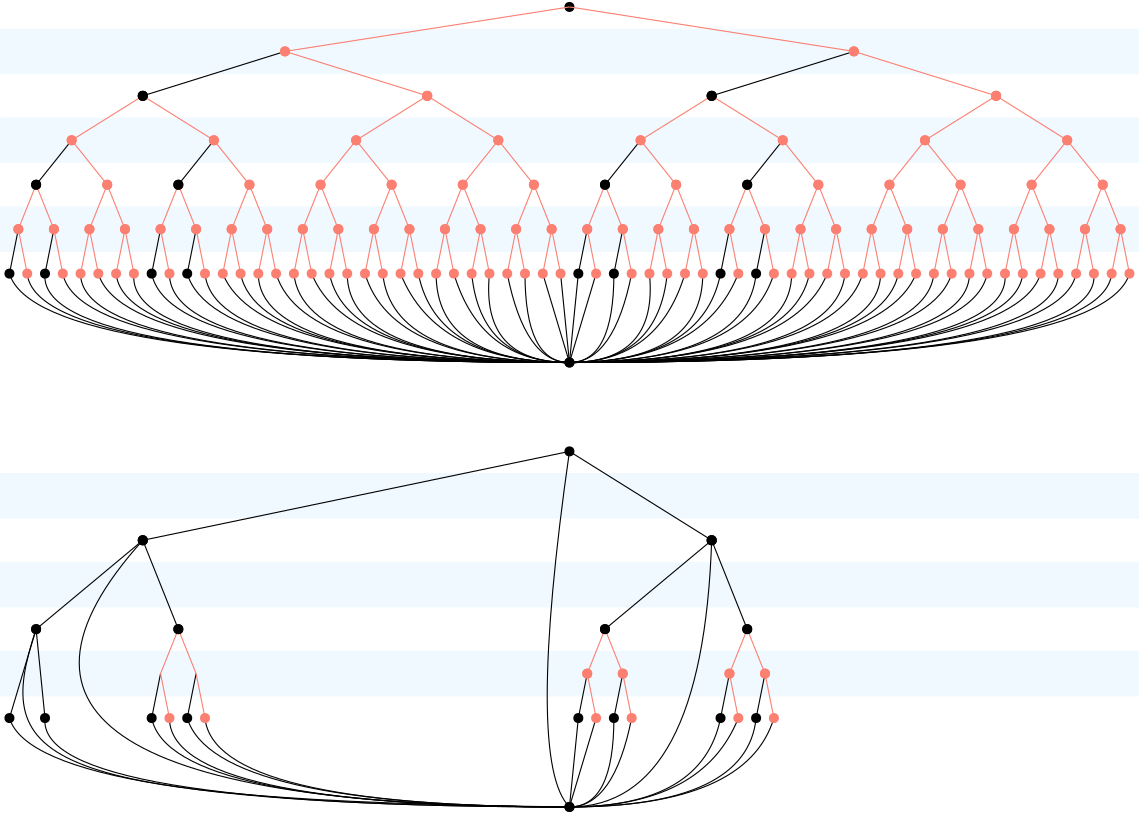 <?xml version="1.0"?>
<!DOCTYPE ipe SYSTEM "ipe.dtd">
<ipe version="70206" creator="Ipe 7.2.7">
<info created="D:20180327144628" modified="D:20180327160053"/>
<ipestyle name="basic">
<symbol name="arrow/arc(spx)">
<path stroke="sym-stroke" fill="sym-stroke" pen="sym-pen">
0 0 m
-1 0.333 l
-1 -0.333 l
h
</path>
</symbol>
<symbol name="arrow/farc(spx)">
<path stroke="sym-stroke" fill="white" pen="sym-pen">
0 0 m
-1 0.333 l
-1 -0.333 l
h
</path>
</symbol>
<symbol name="arrow/ptarc(spx)">
<path stroke="sym-stroke" fill="sym-stroke" pen="sym-pen">
0 0 m
-1 0.333 l
-0.8 0 l
-1 -0.333 l
h
</path>
</symbol>
<symbol name="arrow/fptarc(spx)">
<path stroke="sym-stroke" fill="white" pen="sym-pen">
0 0 m
-1 0.333 l
-0.8 0 l
-1 -0.333 l
h
</path>
</symbol>
<symbol name="mark/circle(sx)" transformations="translations">
<path fill="sym-stroke">
0.6 0 0 0.6 0 0 e
0.4 0 0 0.4 0 0 e
</path>
</symbol>
<symbol name="mark/disk(sx)" transformations="translations">
<path fill="sym-stroke">
0.6 0 0 0.6 0 0 e
</path>
</symbol>
<symbol name="mark/fdisk(sfx)" transformations="translations">
<group>
<path fill="sym-fill">
0.5 0 0 0.5 0 0 e
</path>
<path fill="sym-stroke" fillrule="eofill">
0.6 0 0 0.6 0 0 e
0.4 0 0 0.4 0 0 e
</path>
</group>
</symbol>
<symbol name="mark/box(sx)" transformations="translations">
<path fill="sym-stroke" fillrule="eofill">
-0.6 -0.6 m
0.6 -0.6 l
0.6 0.6 l
-0.6 0.6 l
h
-0.4 -0.4 m
0.4 -0.4 l
0.4 0.4 l
-0.4 0.4 l
h
</path>
</symbol>
<symbol name="mark/square(sx)" transformations="translations">
<path fill="sym-stroke">
-0.6 -0.6 m
0.6 -0.6 l
0.6 0.6 l
-0.6 0.6 l
h
</path>
</symbol>
<symbol name="mark/fsquare(sfx)" transformations="translations">
<group>
<path fill="sym-fill">
-0.5 -0.5 m
0.5 -0.5 l
0.5 0.5 l
-0.5 0.5 l
h
</path>
<path fill="sym-stroke" fillrule="eofill">
-0.6 -0.6 m
0.6 -0.6 l
0.6 0.6 l
-0.6 0.6 l
h
-0.4 -0.4 m
0.4 -0.4 l
0.4 0.4 l
-0.4 0.4 l
h
</path>
</group>
</symbol>
<symbol name="mark/cross(sx)" transformations="translations">
<group>
<path fill="sym-stroke">
-0.43 -0.57 m
0.57 0.43 l
0.43 0.57 l
-0.57 -0.43 l
h
</path>
<path fill="sym-stroke">
-0.43 0.57 m
0.57 -0.43 l
0.43 -0.57 l
-0.57 0.43 l
h
</path>
</group>
</symbol>
<symbol name="arrow/fnormal(spx)">
<path stroke="sym-stroke" fill="white" pen="sym-pen">
0 0 m
-1 0.333 l
-1 -0.333 l
h
</path>
</symbol>
<symbol name="arrow/pointed(spx)">
<path stroke="sym-stroke" fill="sym-stroke" pen="sym-pen">
0 0 m
-1 0.333 l
-0.8 0 l
-1 -0.333 l
h
</path>
</symbol>
<symbol name="arrow/fpointed(spx)">
<path stroke="sym-stroke" fill="white" pen="sym-pen">
0 0 m
-1 0.333 l
-0.8 0 l
-1 -0.333 l
h
</path>
</symbol>
<symbol name="arrow/linear(spx)">
<path stroke="sym-stroke" pen="sym-pen">
-1 0.333 m
0 0 l
-1 -0.333 l
</path>
</symbol>
<symbol name="arrow/fdouble(spx)">
<path stroke="sym-stroke" fill="white" pen="sym-pen">
0 0 m
-1 0.333 l
-1 -0.333 l
h
-1 0 m
-2 0.333 l
-2 -0.333 l
h
</path>
</symbol>
<symbol name="arrow/double(spx)">
<path stroke="sym-stroke" fill="sym-stroke" pen="sym-pen">
0 0 m
-1 0.333 l
-1 -0.333 l
h
-1 0 m
-2 0.333 l
-2 -0.333 l
h
</path>
</symbol>
<pen name="heavier" value="0.8"/>
<pen name="fat" value="1.2"/>
<pen name="ultrafat" value="2"/>
<symbolsize name="large" value="5"/>
<symbolsize name="small" value="2"/>
<symbolsize name="tiny" value="1.1"/>
<arrowsize name="large" value="10"/>
<arrowsize name="small" value="5"/>
<arrowsize name="tiny" value="3"/>
<color name="red" value="1 0 0"/>
<color name="green" value="0 1 0"/>
<color name="blue" value="0 0 1"/>
<color name="yellow" value="1 1 0"/>
<color name="orange" value="1 0.647 0"/>
<color name="gold" value="1 0.843 0"/>
<color name="purple" value="0.627 0.125 0.941"/>
<color name="gray" value="0.745"/>
<color name="brown" value="0.647 0.165 0.165"/>
<color name="navy" value="0 0 0.502"/>
<color name="pink" value="1 0.753 0.796"/>
<color name="seagreen" value="0.18 0.545 0.341"/>
<color name="turquoise" value="0.251 0.878 0.816"/>
<color name="violet" value="0.933 0.51 0.933"/>
<color name="darkblue" value="0 0 0.545"/>
<color name="darkcyan" value="0 0.545 0.545"/>
<color name="darkgray" value="0.663"/>
<color name="darkgreen" value="0 0.392 0"/>
<color name="darkmagenta" value="0.545 0 0.545"/>
<color name="darkorange" value="1 0.549 0"/>
<color name="darkred" value="0.545 0 0"/>
<color name="lightblue" value="0.678 0.847 0.902"/>
<color name="lightcyan" value="0.878 1 1"/>
<color name="lightgray" value="0.827"/>
<color name="lightgreen" value="0.565 0.933 0.565"/>
<color name="lightyellow" value="1 1 0.878"/>
<dashstyle name="dashed" value="[4] 0"/>
<dashstyle name="dotted" value="[1 3] 0"/>
<dashstyle name="dash dotted" value="[4 2 1 2] 0"/>
<dashstyle name="dash dot dotted" value="[4 2 1 2 1 2] 0"/>
<textsize name="large" value="\large"/>
<textsize name="small" value="\small"/>
<textsize name="tiny" value="\tiny"/>
<textsize name="Large" value="\Large"/>
<textsize name="LARGE" value="\LARGE"/>
<textsize name="huge" value="\huge"/>
<textsize name="Huge" value="\Huge"/>
<textsize name="footnote" value="\footnotesize"/>
<textstyle name="center" begin="\begin{center}" end="\end{center}"/>
<textstyle name="itemize" begin="\begin{itemize}" end="\end{itemize}"/>
<textstyle name="item" begin="\begin{itemize}\item{}" end="\end{itemize}"/>
<gridsize name="4 pts" value="4"/>
<gridsize name="8 pts (~3 mm)" value="8"/>
<gridsize name="16 pts (~6 mm)" value="16"/>
<gridsize name="32 pts (~12 mm)" value="32"/>
<gridsize name="10 pts (~3.5 mm)" value="10"/>
<gridsize name="20 pts (~7 mm)" value="20"/>
<gridsize name="14 pts (~5 mm)" value="14"/>
<gridsize name="28 pts (~10 mm)" value="28"/>
<gridsize name="56 pts (~20 mm)" value="56"/>
<anglesize name="90 deg" value="90"/>
<anglesize name="60 deg" value="60"/>
<anglesize name="45 deg" value="45"/>
<anglesize name="30 deg" value="30"/>
<anglesize name="22.5 deg" value="22.5"/>
<opacity name="10%" value="0.1"/>
<opacity name="30%" value="0.3"/>
<opacity name="50%" value="0.5"/>
<opacity name="75%" value="0.75"/>
<tiling name="falling" angle="-60" step="4" width="1"/>
<tiling name="rising" angle="30" step="4" width="1"/>
</ipestyle>
<ipestyle name="brew">
<color name="aliceblue" value="0.941 0.973 1"/>
<color name="brew1" value="0.552 0.827 0.78"/>
<color name="brew2" value="1 1 0.701"/>
<color name="brew3" value="0.745 0.729 0.854"/>
<color name="brew4" value="0.984 0.501 0.447"/>
<color name="brew5" value="0.501 0.694 0.827"/>
<color name="brew6" value="0.992 0.705 0.384"/>
<color name="brew7" value="0.701 0.87 0.411"/>
<color name="brew8" value="0.988 0.803 0.898"/>
</ipestyle>
<page>
<layer name="alpha"/>
<view layers="alpha" active="alpha"/>
<path layer="alpha" matrix="0.8 0 0 1 60.8 -88" stroke="aliceblue" fill="aliceblue">
48 496 m
48 480 l
560 480 l
560 496 l
h
</path>
<path matrix="0.8 0 0 1 60.8 -56" stroke="aliceblue" fill="aliceblue">
48 496 m
48 480 l
560 480 l
560 496 l
h
</path>
<path matrix="0.8 0 0 1 60.8 -24" stroke="aliceblue" fill="aliceblue">
48 496 m
48 480 l
560 480 l
560 496 l
h
</path>
<use matrix="0.4 0 0 1 80 16" name="mark/disk(sx)" pos="96 384" size="normal" stroke="brew4"/>
<use matrix="0.4 0 0 1 80 16" name="mark/disk(sx)" pos="128 384" size="normal" stroke="brew4"/>
<use matrix="0.4 0 0 1 80 16" name="mark/disk(sx)" pos="160 384" size="normal" stroke="brew4"/>
<use matrix="0.4 0 0 1 80 16" name="mark/disk(sx)" pos="192 384" size="normal" stroke="brew4"/>
<use matrix="0.4 0 0 1 80 16" name="mark/disk(sx)" pos="224 384" size="normal" stroke="brew4"/>
<use matrix="0.4 0 0 1 80 16" name="mark/disk(sx)" pos="256 384" size="normal" stroke="brew4"/>
<use matrix="0.4 0 0 1 80 16" name="mark/disk(sx)" pos="288 384" size="normal" stroke="brew4"/>
<path matrix="0.4 0 0 1 76.8 0" stroke="black">
64 384 m
72 400 l
</path>
<path matrix="0.4 0 0 1 76.8 0" stroke="brew4">
72 400 m
80 384 l
</path>
<path matrix="0.4 0 0 1 76.8 0" stroke="black">
96 384 m
104 400 l
</path>
<path matrix="0.4 0 0 1 76.8 0" stroke="brew4">
104 400 m
112 384 l
</path>
<path matrix="0.4 0 0 1 76.8 0" stroke="brew4">
128 384 m
136 400 l
</path>
<path matrix="0.4 0 0 1 76.8 0" stroke="brew4">
136 400 m
144 384 l
</path>
<path matrix="0.4 0 0 1 76.8 0" stroke="brew4">
160 384 m
168 400 l
</path>
<path matrix="0.4 0 0 1 76.8 0" stroke="brew4">
168 400 m
176 384 l
</path>
<path matrix="0.4 0 0 1 76.8 0" stroke="black">
192 384 m
200 400 l
</path>
<path matrix="0.4 0 0 1 76.8 0" stroke="brew4">
200 400 m
208 384 l
</path>
<path matrix="0.4 0 0 1 76.8 0" stroke="black">
224 384 m
232 400 l
</path>
<path matrix="0.4 0 0 1 76.8 0" stroke="brew4">
232 400 m
240 384 l
</path>
<path matrix="0.4 0 0 1 76.8 0" stroke="brew4">
256 384 m
264 400 l
</path>
<path matrix="0.4 0 0 1 76.8 0" stroke="brew4">
264 400 m
272 384 l
</path>
<path matrix="0.4 0 0 1 76.8 0" stroke="brew4">
288 384 m
296 400 l
</path>
<path matrix="0.4 0 0 1 76.8 0" stroke="brew4">
296 400 m
304 384 l
</path>
<use matrix="0.8 0 0 1 54.4 16" name="mark/disk(sx)" pos="80 384" size="normal" stroke="brew4"/>
<use matrix="0.8 0 0 1 54.4 16" name="mark/disk(sx)" pos="96 384" size="normal" stroke="brew4"/>
<use matrix="0.8 0 0 1 54.4 16" name="mark/disk(sx)" pos="112 384" size="normal" stroke="brew4"/>
<use matrix="0.8 0 0 1 54.4 16" name="mark/disk(sx)" pos="128 384" size="normal" stroke="brew4"/>
<use matrix="0.8 0 0 1 54.4 16" name="mark/disk(sx)" pos="144 384" size="normal" stroke="brew4"/>
<use matrix="0.8 0 0 1 54.4 16" name="mark/disk(sx)" pos="160 384" size="normal" stroke="brew4"/>
<use matrix="0.8 0 0 1 54.4 16" name="mark/disk(sx)" pos="176 384" size="normal" stroke="brew4"/>
<path matrix="0.8 0 0 1 54.4 16" stroke="brew4">
64 384 m
72 400 l
</path>
<path matrix="0.8 0 0 1 54.4 16" stroke="brew4">
72 400 m
80 384 l
</path>
<path matrix="0.8 0 0 1 54.4 16" stroke="brew4">
96 384 m
104 400 l
</path>
<path matrix="0.8 0 0 1 54.4 16" stroke="brew4">
104 400 m
112 384 l
</path>
<path matrix="0.8 0 0 1 54.4 16" stroke="brew4">
128 384 m
136 400 l
</path>
<path matrix="0.8 0 0 1 54.4 16" stroke="brew4">
136 400 m
144 384 l
</path>
<path matrix="0.8 0 0 1 54.4 16" stroke="brew4">
160 384 m
168 400 l
</path>
<path matrix="0.8 0 0 1 54.4 16" stroke="brew4">
168 400 m
176 384 l
</path>
<path matrix="1.6 0 0 1 9.6 32" stroke="black">
64 384 m
72 400 l
</path>
<path matrix="1.6 0 0 1 9.6 32" stroke="brew4">
72 400 m
80 384 l
</path>
<path matrix="1.6 0 0 1 9.6 32" stroke="black">
96 384 m
104 400 l
</path>
<path matrix="1.6 0 0 1 9.6 32" stroke="brew4">
104 400 m
112 384 l
</path>
<use matrix="3.2 0 0 1 -54.4 64" name="mark/disk(sx)" pos="64 384" size="normal" stroke="black"/>
<path matrix="3.2 0 0 1 -80 48" stroke="brew4">
64 384 m
72 400 l
</path>
<path matrix="3.2 0 0 1 -80 48" stroke="brew4">
72 400 m
80 384 l
</path>
<use matrix="0.8 0 0 1 60.8 32" name="mark/disk(sx)" pos="64 384" size="normal" stroke="black"/>
<use matrix="0.8 0 0 1 60.8 32" name="mark/disk(sx)" pos="96 384" size="normal" stroke="brew4"/>
<use matrix="0.8 0 0 1 60.8 32" name="mark/disk(sx)" pos="128 384" size="normal" stroke="black"/>
<use matrix="0.8 0 0 1 60.8 32" name="mark/disk(sx)" pos="160 384" size="normal" stroke="brew4"/>
<use matrix="1.6 0 0 1 9.6 32" name="mark/disk(sx)" pos="64 384" size="normal" stroke="black"/>
<use matrix="1.6 0 0 1 9.6 32" name="mark/disk(sx)" pos="80 384" size="normal" stroke="brew4"/>
<use matrix="1.6 0 0 1 9.6 32" name="mark/disk(sx)" pos="96 384" size="normal" stroke="black"/>
<use matrix="1.6 0 0 1 9.6 32" name="mark/disk(sx)" pos="112 384" size="normal" stroke="brew4"/>
<use matrix="0.4 0 0 1 80 16" name="mark/disk(sx)" pos="64 384" size="normal" stroke="brew4"/>
<use matrix="0.8 0 0 1 54.4 16" name="mark/disk(sx)" pos="64 384" size="normal" stroke="brew4"/>
<use matrix="0.4 0 0 1 182.4 16" name="mark/disk(sx)" pos="96 384" size="normal" stroke="brew4"/>
<use matrix="0.4 0 0 1 182.4 16" name="mark/disk(sx)" pos="128 384" size="normal" stroke="brew4"/>
<use matrix="0.4 0 0 1 182.4 16" name="mark/disk(sx)" pos="160 384" size="normal" stroke="brew4"/>
<use matrix="0.4 0 0 1 182.4 16" name="mark/disk(sx)" pos="192 384" size="normal" stroke="brew4"/>
<use matrix="0.4 0 0 1 182.4 16" name="mark/disk(sx)" pos="224 384" size="normal" stroke="brew4"/>
<use matrix="0.4 0 0 1 182.4 16" name="mark/disk(sx)" pos="256 384" size="normal" stroke="brew4"/>
<use matrix="0.4 0 0 1 182.4 16" name="mark/disk(sx)" pos="288 384" size="normal" stroke="brew4"/>
<path matrix="0.4 0 0 1 179.2 0" stroke="brew4">
64 384 m
72 400 l
</path>
<path matrix="0.4 0 0 1 179.2 0" stroke="brew4">
72 400 m
80 384 l
</path>
<path matrix="0.4 0 0 1 179.2 0" stroke="brew4">
96 384 m
104 400 l
</path>
<path matrix="0.4 0 0 1 179.2 0" stroke="brew4">
104 400 m
112 384 l
</path>
<path matrix="0.4 0 0 1 179.2 0" stroke="brew4">
128 384 m
136 400 l
</path>
<path matrix="0.4 0 0 1 179.2 0" stroke="brew4">
136 400 m
144 384 l
</path>
<path matrix="0.4 0 0 1 179.2 0" stroke="brew4">
160 384 m
168 400 l
</path>
<path matrix="0.4 0 0 1 179.2 0" stroke="brew4">
168 400 m
176 384 l
</path>
<path matrix="0.4 0 0 1 179.2 0" stroke="brew4">
192 384 m
200 400 l
</path>
<path matrix="0.4 0 0 1 179.2 0" stroke="brew4">
200 400 m
208 384 l
</path>
<path matrix="0.4 0 0 1 179.2 0" stroke="brew4">
224 384 m
232 400 l
</path>
<path matrix="0.4 0 0 1 179.2 0" stroke="brew4">
232 400 m
240 384 l
</path>
<path matrix="0.4 0 0 1 179.2 0" stroke="brew4">
256 384 m
264 400 l
</path>
<path matrix="0.4 0 0 1 179.2 0" stroke="brew4">
264 400 m
272 384 l
</path>
<path matrix="0.4 0 0 1 179.2 0" stroke="brew4">
288 384 m
296 400 l
</path>
<path matrix="0.4 0 0 1 179.2 0" stroke="brew4">
296 400 m
304 384 l
</path>
<use matrix="0.8 0 0 1 156.8 16" name="mark/disk(sx)" pos="80 384" size="normal" stroke="brew4"/>
<use matrix="0.8 0 0 1 156.8 16" name="mark/disk(sx)" pos="96 384" size="normal" stroke="brew4"/>
<use matrix="0.8 0 0 1 156.8 16" name="mark/disk(sx)" pos="112 384" size="normal" stroke="brew4"/>
<use matrix="0.8 0 0 1 156.8 16" name="mark/disk(sx)" pos="128 384" size="normal" stroke="brew4"/>
<use matrix="0.8 0 0 1 156.8 16" name="mark/disk(sx)" pos="144 384" size="normal" stroke="brew4"/>
<use matrix="0.8 0 0 1 156.8 16" name="mark/disk(sx)" pos="160 384" size="normal" stroke="brew4"/>
<use matrix="0.8 0 0 1 156.8 16" name="mark/disk(sx)" pos="176 384" size="normal" stroke="brew4"/>
<path matrix="0.8 0 0 1 156.8 16" stroke="brew4">
64 384 m
72 400 l
</path>
<path matrix="0.8 0 0 1 156.8 16" stroke="brew4">
72 400 m
80 384 l
</path>
<path matrix="0.8 0 0 1 156.8 16" stroke="brew4">
96 384 m
104 400 l
</path>
<path matrix="0.8 0 0 1 156.8 16" stroke="brew4">
104 400 m
112 384 l
</path>
<path matrix="0.8 0 0 1 156.8 16" stroke="brew4">
128 384 m
136 400 l
</path>
<path matrix="0.8 0 0 1 156.8 16" stroke="brew4">
136 400 m
144 384 l
</path>
<path matrix="0.8 0 0 1 156.8 16" stroke="brew4">
160 384 m
168 400 l
</path>
<path matrix="0.8 0 0 1 156.8 16" stroke="brew4">
168 400 m
176 384 l
</path>
<path matrix="1.6 0 0 1 112 32" stroke="brew4">
64 384 m
72 400 l
</path>
<path matrix="1.6 0 0 1 112 32" stroke="brew4">
72 400 m
80 384 l
</path>
<path matrix="1.6 0 0 1 112 32" stroke="brew4">
96 384 m
104 400 l
</path>
<path matrix="1.6 0 0 1 112 32" stroke="brew4">
104 400 m
112 384 l
</path>
<use matrix="3.2 0 0 1 48 64" name="mark/disk(sx)" pos="64 384" size="normal" stroke="brew4"/>
<path matrix="3.2 0 0 1 22.4 48" stroke="brew4">
64 384 m
72 400 l
</path>
<path matrix="3.2 0 0 1 22.4 48" stroke="brew4">
72 400 m
80 384 l
</path>
<use matrix="0.8 0 0 1 163.2 32" name="mark/disk(sx)" pos="64 384" size="normal" stroke="brew4"/>
<use matrix="0.8 0 0 1 163.2 32" name="mark/disk(sx)" pos="96 384" size="normal" stroke="brew4"/>
<use matrix="0.8 0 0 1 163.2 32" name="mark/disk(sx)" pos="128 384" size="normal" stroke="brew4"/>
<use matrix="0.8 0 0 1 163.2 32" name="mark/disk(sx)" pos="160 384" size="normal" stroke="brew4"/>
<use matrix="1.6 0 0 1 112 32" name="mark/disk(sx)" pos="64 384" size="normal" stroke="brew4"/>
<use matrix="1.6 0 0 1 112 32" name="mark/disk(sx)" pos="80 384" size="normal" stroke="brew4"/>
<use matrix="1.6 0 0 1 112 32" name="mark/disk(sx)" pos="96 384" size="normal" stroke="brew4"/>
<use matrix="1.6 0 0 1 112 32" name="mark/disk(sx)" pos="112 384" size="normal" stroke="brew4"/>
<use matrix="0.4 0 0 1 182.4 16" name="mark/disk(sx)" pos="64 384" size="normal" stroke="brew4"/>
<use matrix="0.8 0 0 1 156.8 16" name="mark/disk(sx)" pos="64 384" size="normal" stroke="brew4"/>
<use matrix="0.4 0 0 1 284.8 16" name="mark/disk(sx)" pos="96 384" size="normal" stroke="brew4"/>
<use matrix="0.4 0 0 1 284.8 16" name="mark/disk(sx)" pos="128 384" size="normal" stroke="brew4"/>
<use matrix="0.4 0 0 1 284.8 16" name="mark/disk(sx)" pos="160 384" size="normal" stroke="brew4"/>
<use matrix="0.4 0 0 1 284.8 16" name="mark/disk(sx)" pos="192 384" size="normal" stroke="brew4"/>
<use matrix="0.4 0 0 1 284.8 16" name="mark/disk(sx)" pos="224 384" size="normal" stroke="brew4"/>
<use matrix="0.4 0 0 1 284.8 16" name="mark/disk(sx)" pos="256 384" size="normal" stroke="brew4"/>
<use matrix="0.4 0 0 1 284.8 16" name="mark/disk(sx)" pos="288 384" size="normal" stroke="brew4"/>
<path matrix="0.4 0 0 1 281.6 0" stroke="black">
64 384 m
72 400 l
</path>
<path matrix="0.4 0 0 1 281.6 0" stroke="brew4">
72 400 m
80 384 l
</path>
<path matrix="0.4 0 0 1 281.6 0" stroke="black">
96 384 m
104 400 l
</path>
<path matrix="0.4 0 0 1 281.6 0" stroke="brew4">
104 400 m
112 384 l
</path>
<path matrix="0.4 0 0 1 281.6 0" stroke="brew4">
128 384 m
136 400 l
</path>
<path matrix="0.4 0 0 1 281.6 0" stroke="brew4">
136 400 m
144 384 l
</path>
<path matrix="0.4 0 0 1 281.6 0" stroke="brew4">
160 384 m
168 400 l
</path>
<path matrix="0.4 0 0 1 281.6 0" stroke="brew4">
168 400 m
176 384 l
</path>
<path matrix="0.4 0 0 1 281.6 0" stroke="black">
192 384 m
200 400 l
</path>
<path matrix="0.4 0 0 1 281.6 0" stroke="brew4">
200 400 m
208 384 l
</path>
<path matrix="0.4 0 0 1 281.6 0" stroke="black">
224 384 m
232 400 l
</path>
<path matrix="0.4 0 0 1 281.6 0" stroke="brew4">
232 400 m
240 384 l
</path>
<path matrix="0.4 0 0 1 281.6 0" stroke="brew4">
256 384 m
264 400 l
</path>
<path matrix="0.4 0 0 1 281.6 0" stroke="brew4">
264 400 m
272 384 l
</path>
<path matrix="0.4 0 0 1 281.6 0" stroke="brew4">
288 384 m
296 400 l
</path>
<path matrix="0.4 0 0 1 281.6 0" stroke="brew4">
296 400 m
304 384 l
</path>
<use matrix="0.8 0 0 1 259.2 16" name="mark/disk(sx)" pos="80 384" size="normal" stroke="brew4"/>
<use matrix="0.8 0 0 1 259.2 16" name="mark/disk(sx)" pos="96 384" size="normal" stroke="brew4"/>
<use matrix="0.8 0 0 1 259.2 16" name="mark/disk(sx)" pos="112 384" size="normal" stroke="brew4"/>
<use matrix="0.8 0 0 1 259.2 16" name="mark/disk(sx)" pos="128 384" size="normal" stroke="brew4"/>
<use matrix="0.8 0 0 1 259.2 16" name="mark/disk(sx)" pos="144 384" size="normal" stroke="brew4"/>
<use matrix="0.8 0 0 1 259.2 16" name="mark/disk(sx)" pos="160 384" size="normal" stroke="brew4"/>
<use matrix="0.8 0 0 1 259.2 16" name="mark/disk(sx)" pos="176 384" size="normal" stroke="brew4"/>
<path matrix="0.8 0 0 1 259.2 16" stroke="brew4">
64 384 m
72 400 l
</path>
<path matrix="0.8 0 0 1 259.2 16" stroke="brew4">
72 400 m
80 384 l
</path>
<path matrix="0.8 0 0 1 259.2 16" stroke="brew4">
96 384 m
104 400 l
</path>
<path matrix="0.8 0 0 1 259.2 16" stroke="brew4">
104 400 m
112 384 l
</path>
<path matrix="0.8 0 0 1 259.2 16" stroke="brew4">
128 384 m
136 400 l
</path>
<path matrix="0.8 0 0 1 259.2 16" stroke="brew4">
136 400 m
144 384 l
</path>
<path matrix="0.8 0 0 1 259.2 16" stroke="brew4">
160 384 m
168 400 l
</path>
<path matrix="0.8 0 0 1 259.2 16" stroke="brew4">
168 400 m
176 384 l
</path>
<path matrix="1.6 0 0 1 214.4 32" stroke="black">
64 384 m
72 400 l
</path>
<path matrix="1.6 0 0 1 214.4 32" stroke="brew4">
72 400 m
80 384 l
</path>
<path matrix="1.6 0 0 1 214.4 32" stroke="black">
96 384 m
104 400 l
</path>
<path matrix="1.6 0 0 1 214.4 32" stroke="brew4">
104 400 m
112 384 l
</path>
<use matrix="3.2 0 0 1 150.4 64" name="mark/disk(sx)" pos="64 384" size="normal" stroke="black"/>
<path matrix="3.2 0 0 1 124.8 48" stroke="brew4">
64 384 m
72 400 l
</path>
<path matrix="3.2 0 0 1 124.8 48" stroke="brew4">
72 400 m
80 384 l
</path>
<use matrix="0.8 0 0 1 265.6 32" name="mark/disk(sx)" pos="64 384" size="normal" stroke="black"/>
<use matrix="0.8 0 0 1 265.6 32" name="mark/disk(sx)" pos="96 384" size="normal" stroke="brew4"/>
<use matrix="0.8 0 0 1 265.6 32" name="mark/disk(sx)" pos="128 384" size="normal" stroke="black"/>
<use matrix="0.8 0 0 1 265.6 32" name="mark/disk(sx)" pos="160 384" size="normal" stroke="brew4"/>
<use matrix="1.6 0 0 1 214.4 32" name="mark/disk(sx)" pos="64 384" size="normal" stroke="black"/>
<use matrix="1.6 0 0 1 214.4 32" name="mark/disk(sx)" pos="80 384" size="normal" stroke="brew4"/>
<use matrix="1.6 0 0 1 214.4 32" name="mark/disk(sx)" pos="96 384" size="normal" stroke="black"/>
<use matrix="1.6 0 0 1 214.4 32" name="mark/disk(sx)" pos="112 384" size="normal" stroke="brew4"/>
<use matrix="0.4 0 0 1 284.8 16" name="mark/disk(sx)" pos="64 384" size="normal" stroke="brew4"/>
<use matrix="0.8 0 0 1 259.2 16" name="mark/disk(sx)" pos="64 384" size="normal" stroke="brew4"/>
<use matrix="0.4 0 0 1 387.2 16" name="mark/disk(sx)" pos="96 384" size="normal" stroke="brew4"/>
<use matrix="0.4 0 0 1 387.2 16" name="mark/disk(sx)" pos="128 384" size="normal" stroke="brew4"/>
<use matrix="0.4 0 0 1 387.2 16" name="mark/disk(sx)" pos="160 384" size="normal" stroke="brew4"/>
<use matrix="0.4 0 0 1 387.2 16" name="mark/disk(sx)" pos="192 384" size="normal" stroke="brew4"/>
<use matrix="0.4 0 0 1 387.2 16" name="mark/disk(sx)" pos="224 384" size="normal" stroke="brew4"/>
<use matrix="0.4 0 0 1 387.2 16" name="mark/disk(sx)" pos="256 384" size="normal" stroke="brew4"/>
<use matrix="0.4 0 0 1 387.2 16" name="mark/disk(sx)" pos="288 384" size="normal" stroke="brew4"/>
<path matrix="0.4 0 0 1 384 0" stroke="brew4">
64 384 m
72 400 l
</path>
<path matrix="0.4 0 0 1 384 0" stroke="brew4">
72 400 m
80 384 l
</path>
<path matrix="0.4 0 0 1 384 0" stroke="brew4">
96 384 m
104 400 l
</path>
<path matrix="0.4 0 0 1 384 0" stroke="brew4">
104 400 m
112 384 l
</path>
<path matrix="0.4 0 0 1 384 0" stroke="brew4">
128 384 m
136 400 l
</path>
<path matrix="0.4 0 0 1 384 0" stroke="brew4">
136 400 m
144 384 l
</path>
<path matrix="0.4 0 0 1 384 0" stroke="brew4">
160 384 m
168 400 l
</path>
<path matrix="0.4 0 0 1 384 0" stroke="brew4">
168 400 m
176 384 l
</path>
<path matrix="0.4 0 0 1 384 0" stroke="brew4">
192 384 m
200 400 l
</path>
<path matrix="0.4 0 0 1 384 0" stroke="brew4">
200 400 m
208 384 l
</path>
<path matrix="0.4 0 0 1 384 0" stroke="brew4">
224 384 m
232 400 l
</path>
<path matrix="0.4 0 0 1 384 0" stroke="brew4">
232 400 m
240 384 l
</path>
<path matrix="0.4 0 0 1 384 0" stroke="brew4">
256 384 m
264 400 l
</path>
<path matrix="0.4 0 0 1 384 0" stroke="brew4">
264 400 m
272 384 l
</path>
<path matrix="0.4 0 0 1 384 0" stroke="brew4">
288 384 m
296 400 l
</path>
<path matrix="0.4 0 0 1 384 0" stroke="brew4">
296 400 m
304 384 l
</path>
<use matrix="0.8 0 0 1 361.6 16" name="mark/disk(sx)" pos="80 384" size="normal" stroke="brew4"/>
<use matrix="0.8 0 0 1 361.6 16" name="mark/disk(sx)" pos="96 384" size="normal" stroke="brew4"/>
<use matrix="0.8 0 0 1 361.6 16" name="mark/disk(sx)" pos="112 384" size="normal" stroke="brew4"/>
<use matrix="0.8 0 0 1 361.6 16" name="mark/disk(sx)" pos="128 384" size="normal" stroke="brew4"/>
<use matrix="0.8 0 0 1 361.6 16" name="mark/disk(sx)" pos="144 384" size="normal" stroke="brew4"/>
<use matrix="0.8 0 0 1 361.6 16" name="mark/disk(sx)" pos="160 384" size="normal" stroke="brew4"/>
<use matrix="0.8 0 0 1 361.6 16" name="mark/disk(sx)" pos="176 384" size="normal" stroke="brew4"/>
<path matrix="0.8 0 0 1 361.6 16" stroke="brew4">
64 384 m
72 400 l
</path>
<path matrix="0.8 0 0 1 361.6 16" stroke="brew4">
72 400 m
80 384 l
</path>
<path matrix="0.8 0 0 1 361.6 16" stroke="brew4">
96 384 m
104 400 l
</path>
<path matrix="0.8 0 0 1 361.6 16" stroke="brew4">
104 400 m
112 384 l
</path>
<path matrix="0.8 0 0 1 361.6 16" stroke="brew4">
128 384 m
136 400 l
</path>
<path matrix="0.8 0 0 1 361.6 16" stroke="brew4">
136 400 m
144 384 l
</path>
<path matrix="0.8 0 0 1 361.6 16" stroke="brew4">
160 384 m
168 400 l
</path>
<path matrix="0.8 0 0 1 361.6 16" stroke="brew4">
168 400 m
176 384 l
</path>
<path matrix="1.6 0 0 1 316.8 32" stroke="brew4">
64 384 m
72 400 l
</path>
<path matrix="1.6 0 0 1 316.8 32" stroke="brew4">
72 400 m
80 384 l
</path>
<path matrix="1.6 0 0 1 316.8 32" stroke="brew4">
96 384 m
104 400 l
</path>
<path matrix="1.6 0 0 1 316.8 32" stroke="brew4">
104 400 m
112 384 l
</path>
<use matrix="3.2 0 0 1 252.8 64" name="mark/disk(sx)" pos="64 384" size="normal" stroke="brew4"/>
<path matrix="3.2 0 0 1 227.2 48" stroke="brew4">
64 384 m
72 400 l
</path>
<path matrix="3.2 0 0 1 227.2 48" stroke="brew4">
72 400 m
80 384 l
</path>
<use matrix="0.8 0 0 1 368 32" name="mark/disk(sx)" pos="64 384" size="normal" stroke="brew4"/>
<use matrix="0.8 0 0 1 368 32" name="mark/disk(sx)" pos="96 384" size="normal" stroke="brew4"/>
<use matrix="0.8 0 0 1 368 32" name="mark/disk(sx)" pos="128 384" size="normal" stroke="brew4"/>
<use matrix="0.8 0 0 1 368 32" name="mark/disk(sx)" pos="160 384" size="normal" stroke="brew4"/>
<use matrix="1.6 0 0 1 316.8 32" name="mark/disk(sx)" pos="64 384" size="normal" stroke="brew4"/>
<use matrix="1.6 0 0 1 316.8 32" name="mark/disk(sx)" pos="80 384" size="normal" stroke="brew4"/>
<use matrix="1.6 0 0 1 316.8 32" name="mark/disk(sx)" pos="96 384" size="normal" stroke="brew4"/>
<use matrix="1.6 0 0 1 316.8 32" name="mark/disk(sx)" pos="112 384" size="normal" stroke="brew4"/>
<use matrix="0.4 0 0 1 387.2 16" name="mark/disk(sx)" pos="64 384" size="normal" stroke="brew4"/>
<use matrix="0.8 0 0 1 361.6 16" name="mark/disk(sx)" pos="64 384" size="normal" stroke="brew4"/>
<path matrix="6.4 0 0 1 -259.2 64" stroke="black">
64 384 m
72 400 l
</path>
<path matrix="6.4 0 0 1 -259.2 64" stroke="brew4">
72 400 m
80 384 l
</path>
<path matrix="6.4 0 0 1 -259.2 64" stroke="black">
96 384 m
104 400 l
</path>
<path matrix="6.4 0 0 1 -259.2 64" stroke="brew4">
104 400 m
112 384 l
</path>
<use matrix="12.8 0 0 1 -515.2 96" name="mark/disk(sx)" pos="64 384" size="normal" stroke="black"/>
<path matrix="12.8 0 0 1 -617.6 80" stroke="brew4">
64 384 m
72 400 l
</path>
<path matrix="12.8 0 0 1 -617.6 80" stroke="brew4">
72 400 m
80 384 l
</path>
<use matrix="3.2 0 0 1 -54.4 64" name="mark/disk(sx)" pos="64 384" size="normal" stroke="black"/>
<use matrix="3.2 0 0 1 -54.4 64" name="mark/disk(sx)" pos="96 384" size="normal" stroke="brew4"/>
<use matrix="3.2 0 0 1 -54.4 64" name="mark/disk(sx)" pos="128 384" size="normal" stroke="black"/>
<use matrix="3.2 0 0 1 -54.4 64" name="mark/disk(sx)" pos="160 384" size="normal" stroke="brew4"/>
<use matrix="6.4 0 0 1 -259.2 64" name="mark/disk(sx)" pos="64 384" size="normal" stroke="black"/>
<use matrix="6.4 0 0 1 -259.2 64" name="mark/disk(sx)" pos="80 384" size="normal" stroke="brew4"/>
<use matrix="6.4 0 0 1 -259.2 64" name="mark/disk(sx)" pos="96 384" size="normal" stroke="black"/>
<use matrix="6.4 0 0 1 -259.2 64" name="mark/disk(sx)" pos="112 384" size="normal" stroke="brew4"/>
<use matrix="6.4 0 0 1 -208 80" name="mark/disk(sx)" pos="64 384" size="normal" stroke="brew4"/>
<use matrix="6.4 0 0 1 -208 80" name="mark/disk(sx)" pos="96 384" size="normal" stroke="brew4"/>
<use matrix="12.8 0 0 1 -617.6 80" name="mark/disk(sx)" pos="64 384" size="normal" stroke="brew4"/>
<use matrix="12.8 0 0 1 -617.6 80" name="mark/disk(sx)" pos="80 384" size="normal" stroke="brew4"/>
<use name="mark/disk(sx)" pos="304 352" size="normal" stroke="black"/>
<path stroke="black">
304 352 m
112 352
102.4 384 c
</path>
<path stroke="black">
304 352 m
112 352
108.8 384 c
</path>
<path stroke="black">
304 352 m
112 352
115.2 384 c
</path>
<path stroke="black">
304 352 m
128 352
121.6 384 c
</path>
<path stroke="black">
304 352 m
128 352
128 384 c
</path>
<path stroke="black">
304 352 m
144 352
134.4 384 c
</path>
<path stroke="black">
304 352 m
144 352
140.8 384 c
</path>
<path stroke="black">
304 352 m
144 352
147.2 384 c
</path>
<path stroke="black">
304 352 m
160 352
153.6 384 c
</path>
<path stroke="black">
304 352 m
160 352
160 384 c
</path>
<path stroke="black">
304 352 m
176 352
166.4 384 c
</path>
<path stroke="black">
304 352 m
176 352
172.8 384 c
</path>
<path stroke="black">
304 352 m
192 352
179.2 384 c
</path>
<path stroke="black">
304 352 m
192 352
185.6 384 c
</path>
<path stroke="black">
304 352 m
192 352
192 384 c
</path>
<path stroke="black">
304 352 m
208 352
198.4 384 c
</path>
<path stroke="black">
304 352 m
208 352
204.8 384 c
</path>
<path stroke="black">
304 352 m
224 352
211.2 384 c
</path>
<path stroke="black">
304 352 m
224 352
217.6 384 c
</path>
<path stroke="black">
304 352 m
224 352
224 384 c
</path>
<path stroke="black">
304 352 m
240 352
230.4 384 c
</path>
<path stroke="black">
304 352 m
240 352
236.8 384 c
</path>
<path stroke="black">
304 352 m
256 352
243.2 384 c
</path>
<path stroke="black">
304 352 m
256 352
249.6 384 c
</path>
<path stroke="black">
304 352 m
256 352
256 384 c
</path>
<path stroke="black">
304 352 m
272 352
262.4 384 c
</path>
<path stroke="black">
304 352 m
272 352
268.8 384 c
</path>
<path stroke="black">
304 352 m
272 352
275.2 384 c
</path>
<path stroke="black">
304 352 m
288 352
281.6 384 c
</path>
<path stroke="black">
304 352 m
288 352
288 384 c
</path>
<path stroke="black">
304 352 m
294.4 384 l
</path>
<path stroke="black">
304 352 m
300.8 384 l
</path>
<use matrix="-1 0 0 1 608 0" name="mark/disk(sx)" pos="304 352" size="normal" stroke="black"/>
<path matrix="-1 0 0 1 608 0" stroke="black">
304 352 m
112 352
102.4 384 c
</path>
<path matrix="-1 0 0 1 608 0" stroke="black">
304 352 m
112 352
108.8 384 c
</path>
<path matrix="-1 0 0 1 608 0" stroke="black">
304 352 m
112 352
115.2 384 c
</path>
<path matrix="-1 0 0 1 608 0" stroke="black">
304 352 m
128 352
121.6 384 c
</path>
<path matrix="-1 0 0 1 608 0" stroke="black">
304 352 m
128 352
128 384 c
</path>
<path matrix="-1 0 0 1 608 0" stroke="black">
304 352 m
144 352
134.4 384 c
</path>
<path matrix="-1 0 0 1 608 0" stroke="black">
304 352 m
144 352
140.8 384 c
</path>
<path matrix="-1 0 0 1 608 0" stroke="black">
304 352 m
144 352
147.2 384 c
</path>
<path matrix="-1 0 0 1 608 0" stroke="black">
304 352 m
160 352
153.6 384 c
</path>
<path matrix="-1 0 0 1 608 0" stroke="black">
304 352 m
160 352
160 384 c
</path>
<path matrix="-1 0 0 1 608 0" stroke="black">
304 352 m
176 352
166.4 384 c
</path>
<path matrix="-1 0 0 1 608 0" stroke="black">
304 352 m
176 352
172.8 384 c
</path>
<path matrix="-1 0 0 1 608 0" stroke="black">
304 352 m
192 352
179.2 384 c
</path>
<path matrix="-1 0 0 1 608 0" stroke="black">
304 352 m
192 352
185.6 384 c
</path>
<path matrix="-1 0 0 1 608 0" stroke="black">
304 352 m
192 352
192 384 c
</path>
<path matrix="-1 0 0 1 608 0" stroke="black">
304 352 m
208 352
198.4 384 c
</path>
<path matrix="-1 0 0 1 608 0" stroke="black">
304 352 m
208 352
204.8 384 c
</path>
<path matrix="-1 0 0 1 608 0" stroke="black">
304 352 m
224 352
211.2 384 c
</path>
<path matrix="-1 0 0 1 608 0" stroke="black">
304 352 m
224 352
217.6 384 c
</path>
<path matrix="-1 0 0 1 608 0" stroke="black">
304 352 m
224 352
224 384 c
</path>
<path matrix="-1 0 0 1 608 0" stroke="black">
304 352 m
240 352
230.4 384 c
</path>
<path matrix="-1 0 0 1 608 0" stroke="black">
304 352 m
240 352
236.8 384 c
</path>
<path matrix="-1 0 0 1 608 0" stroke="black">
304 352 m
256 352
243.2 384 c
</path>
<path matrix="-1 0 0 1 608 0" stroke="black">
304 352 m
256 352
249.6 384 c
</path>
<path matrix="-1 0 0 1 608 0" stroke="black">
304 352 m
256 352
256 384 c
</path>
<path matrix="-1 0 0 1 608 0" stroke="black">
304 352 m
272 352
262.4 384 c
</path>
<path matrix="-1 0 0 1 608 0" stroke="black">
304 352 m
272 352
268.8 384 c
</path>
<path matrix="-1 0 0 1 608 0" stroke="black">
304 352 m
272 352
275.2 384 c
</path>
<path matrix="-1 0 0 1 608 0" stroke="black">
304 352 m
288 352
281.6 384 c
</path>
<path matrix="-1 0 0 1 608 0" stroke="black">
304 352 m
288 352
288 384 c
</path>
<path matrix="-1 0 0 1 608 0" stroke="black">
304 352 m
294.4 384 l
</path>
<path matrix="-1 0 0 1 608 0" stroke="black">
304 352 m
300.8 384 l
</path>
<use matrix="0.4 0 0 1 76.8 0" name="mark/disk(sx)" pos="64 384" size="normal" stroke="black"/>
<use matrix="0.4 0 0 1 76.8 0" name="mark/disk(sx)" pos="80 384" size="normal" stroke="brew4"/>
<use matrix="0.4 0 0 1 76.8 0" name="mark/disk(sx)" pos="96 384" size="normal" stroke="black"/>
<use matrix="0.4 0 0 1 76.8 0" name="mark/disk(sx)" pos="128 384" size="normal" stroke="brew4"/>
<use matrix="0.4 0 0 1 76.8 0" name="mark/disk(sx)" pos="160 384" size="normal" stroke="brew4"/>
<use matrix="0.4 0 0 1 76.8 0" name="mark/disk(sx)" pos="192 384" size="normal" stroke="black"/>
<use matrix="0.4 0 0 1 76.8 0" name="mark/disk(sx)" pos="208 384" size="normal" stroke="brew4"/>
<use matrix="0.4 0 0 1 76.8 0" name="mark/disk(sx)" pos="224 384" size="normal" stroke="black"/>
<use matrix="0.4 0 0 1 76.8 0" name="mark/disk(sx)" pos="256 384" size="normal" stroke="brew4"/>
<use matrix="0.4 0 0 1 76.8 0" name="mark/disk(sx)" pos="288 384" size="normal" stroke="brew4"/>
<use matrix="0.4 0 0 1 76.8 0" name="mark/disk(sx)" pos="112 384" size="normal" stroke="brew4"/>
<use matrix="0.4 0 0 1 76.8 0" name="mark/disk(sx)" pos="144 384" size="normal" stroke="brew4"/>
<use matrix="0.4 0 0 1 76.8 0" name="mark/disk(sx)" pos="176 384" size="normal" stroke="brew4"/>
<use matrix="0.4 0 0 1 76.8 0" name="mark/disk(sx)" pos="240 384" size="normal" stroke="brew4"/>
<use matrix="0.4 0 0 1 76.8 0" name="mark/disk(sx)" pos="272 384" size="normal" stroke="brew4"/>
<use matrix="0.4 0 0 1 76.8 0" name="mark/disk(sx)" pos="304 384" size="normal" stroke="brew4"/>
<use matrix="0.4 0 0 1 179.2 0" name="mark/disk(sx)" pos="64 384" size="normal" stroke="brew4"/>
<use matrix="0.4 0 0 1 179.2 0" name="mark/disk(sx)" pos="80 384" size="normal" stroke="brew4"/>
<use matrix="0.4 0 0 1 179.2 0" name="mark/disk(sx)" pos="96 384" size="normal" stroke="brew4"/>
<use matrix="0.4 0 0 1 179.2 0" name="mark/disk(sx)" pos="128 384" size="normal" stroke="brew4"/>
<use matrix="0.4 0 0 1 179.2 0" name="mark/disk(sx)" pos="160 384" size="normal" stroke="brew4"/>
<use matrix="0.4 0 0 1 179.2 0" name="mark/disk(sx)" pos="192 384" size="normal" stroke="brew4"/>
<use matrix="0.4 0 0 1 179.2 0" name="mark/disk(sx)" pos="208 384" size="normal" stroke="brew4"/>
<use matrix="0.4 0 0 1 179.2 0" name="mark/disk(sx)" pos="224 384" size="normal" stroke="brew4"/>
<use matrix="0.4 0 0 1 179.2 0" name="mark/disk(sx)" pos="256 384" size="normal" stroke="brew4"/>
<use matrix="0.4 0 0 1 179.2 0" name="mark/disk(sx)" pos="288 384" size="normal" stroke="brew4"/>
<use matrix="0.4 0 0 1 179.2 0" name="mark/disk(sx)" pos="112 384" size="normal" stroke="brew4"/>
<use matrix="0.4 0 0 1 179.2 0" name="mark/disk(sx)" pos="144 384" size="normal" stroke="brew4"/>
<use matrix="0.4 0 0 1 179.2 0" name="mark/disk(sx)" pos="176 384" size="normal" stroke="brew4"/>
<use matrix="0.4 0 0 1 179.2 0" name="mark/disk(sx)" pos="240 384" size="normal" stroke="brew4"/>
<use matrix="0.4 0 0 1 179.2 0" name="mark/disk(sx)" pos="272 384" size="normal" stroke="brew4"/>
<use matrix="0.4 0 0 1 179.2 0" name="mark/disk(sx)" pos="304 384" size="normal" stroke="brew4"/>
<use matrix="0.4 0 0 1 281.6 0" name="mark/disk(sx)" pos="64 384" size="normal" stroke="black"/>
<use matrix="0.4 0 0 1 281.6 0" name="mark/disk(sx)" pos="80 384" size="normal" stroke="brew4"/>
<use matrix="0.4 0 0 1 281.6 0" name="mark/disk(sx)" pos="96 384" size="normal" stroke="black"/>
<use matrix="0.4 0 0 1 281.6 0" name="mark/disk(sx)" pos="128 384" size="normal" stroke="brew4"/>
<use matrix="0.4 0 0 1 281.6 0" name="mark/disk(sx)" pos="160 384" size="normal" stroke="brew4"/>
<use matrix="0.4 0 0 1 281.6 0" name="mark/disk(sx)" pos="192 384" size="normal" stroke="black"/>
<use matrix="0.4 0 0 1 281.6 0" name="mark/disk(sx)" pos="208 384" size="normal" stroke="brew4"/>
<use matrix="0.4 0 0 1 281.6 0" name="mark/disk(sx)" pos="224 384" size="normal" stroke="black"/>
<use matrix="0.4 0 0 1 281.6 0" name="mark/disk(sx)" pos="256 384" size="normal" stroke="brew4"/>
<use matrix="0.4 0 0 1 281.6 0" name="mark/disk(sx)" pos="288 384" size="normal" stroke="brew4"/>
<use matrix="0.4 0 0 1 281.6 0" name="mark/disk(sx)" pos="112 384" size="normal" stroke="brew4"/>
<use matrix="0.4 0 0 1 281.6 0" name="mark/disk(sx)" pos="144 384" size="normal" stroke="brew4"/>
<use matrix="0.4 0 0 1 281.6 0" name="mark/disk(sx)" pos="176 384" size="normal" stroke="brew4"/>
<use matrix="0.4 0 0 1 281.6 0" name="mark/disk(sx)" pos="240 384" size="normal" stroke="brew4"/>
<use matrix="0.4 0 0 1 281.6 0" name="mark/disk(sx)" pos="272 384" size="normal" stroke="brew4"/>
<use matrix="0.4 0 0 1 281.6 0" name="mark/disk(sx)" pos="304 384" size="normal" stroke="brew4"/>
<use matrix="0.4 0 0 1 384 0" name="mark/disk(sx)" pos="64 384" size="normal" stroke="brew4"/>
<use matrix="0.4 0 0 1 384 0" name="mark/disk(sx)" pos="80 384" size="normal" stroke="brew4"/>
<use matrix="0.4 0 0 1 384 0" name="mark/disk(sx)" pos="96 384" size="normal" stroke="brew4"/>
<use matrix="0.4 0 0 1 384 0" name="mark/disk(sx)" pos="128 384" size="normal" stroke="brew4"/>
<use matrix="0.4 0 0 1 384 0" name="mark/disk(sx)" pos="160 384" size="normal" stroke="brew4"/>
<use matrix="0.4 0 0 1 384 0" name="mark/disk(sx)" pos="192 384" size="normal" stroke="brew4"/>
<use matrix="0.4 0 0 1 384 0" name="mark/disk(sx)" pos="208 384" size="normal" stroke="brew4"/>
<use matrix="0.4 0 0 1 384 0" name="mark/disk(sx)" pos="224 384" size="normal" stroke="brew4"/>
<use matrix="0.4 0 0 1 384 0" name="mark/disk(sx)" pos="256 384" size="normal" stroke="brew4"/>
<use matrix="0.4 0 0 1 384 0" name="mark/disk(sx)" pos="288 384" size="normal" stroke="brew4"/>
<use matrix="0.4 0 0 1 384 0" name="mark/disk(sx)" pos="112 384" size="normal" stroke="brew4"/>
<use matrix="0.4 0 0 1 384 0" name="mark/disk(sx)" pos="144 384" size="normal" stroke="brew4"/>
<use matrix="0.4 0 0 1 384 0" name="mark/disk(sx)" pos="176 384" size="normal" stroke="brew4"/>
<use matrix="0.4 0 0 1 384 0" name="mark/disk(sx)" pos="240 384" size="normal" stroke="brew4"/>
<use matrix="0.4 0 0 1 384 0" name="mark/disk(sx)" pos="272 384" size="normal" stroke="brew4"/>
<use matrix="0.4 0 0 1 384 0" name="mark/disk(sx)" pos="304 384" size="normal" stroke="brew4"/>
<use matrix="1.6 0 0 1 124.8 48" name="mark/disk(sx)" pos="64 384" size="normal" stroke="brew4"/>
<use matrix="1.6 0 0 1 124.8 48" name="mark/disk(sx)" pos="96 384" size="normal" stroke="brew4"/>
<use matrix="3.2 0 0 1 22.4 48" name="mark/disk(sx)" pos="64 384" size="normal" stroke="brew4"/>
<use matrix="3.2 0 0 1 22.4 48" name="mark/disk(sx)" pos="80 384" size="normal" stroke="brew4"/>
<use matrix="1.6 0 0 1 227.2 48" name="mark/disk(sx)" pos="64 384" size="normal" stroke="brew4"/>
<use matrix="1.6 0 0 1 227.2 48" name="mark/disk(sx)" pos="96 384" size="normal" stroke="brew4"/>
<use matrix="3.2 0 0 1 124.8 48" name="mark/disk(sx)" pos="64 384" size="normal" stroke="brew4"/>
<use matrix="3.2 0 0 1 124.8 48" name="mark/disk(sx)" pos="80 384" size="normal" stroke="brew4"/>
<use matrix="1.6 0 0 1 329.6 48" name="mark/disk(sx)" pos="64 384" size="normal" stroke="brew4"/>
<use matrix="1.6 0 0 1 329.6 48" name="mark/disk(sx)" pos="96 384" size="normal" stroke="brew4"/>
<use matrix="3.2 0 0 1 227.2 48" name="mark/disk(sx)" pos="64 384" size="normal" stroke="brew4"/>
<use matrix="3.2 0 0 1 227.2 48" name="mark/disk(sx)" pos="80 384" size="normal" stroke="brew4"/>
<use matrix="1.6 0 0 1 22.4 48" name="mark/disk(sx)" pos="64 384" size="normal" stroke="brew4"/>
<use matrix="1.6 0 0 1 22.4 48" name="mark/disk(sx)" pos="96 384" size="normal" stroke="brew4"/>
<use matrix="3.2 0 0 1 -80 48" name="mark/disk(sx)" pos="64 384" size="normal" stroke="brew4"/>
<use matrix="3.2 0 0 1 -80 48" name="mark/disk(sx)" pos="80 384" size="normal" stroke="brew4"/>
<path matrix="0.8 0 0 1 60.8 -248" stroke="aliceblue" fill="aliceblue">
48 496 m
48 480 l
560 480 l
560 496 l
h
</path>
<path matrix="0.8 0 0 1 60.8 -216" stroke="aliceblue" fill="aliceblue">
48 496 m
48 480 l
560 480 l
560 496 l
h
</path>
<path matrix="0.8 0 0 1 60.8 -184" stroke="aliceblue" fill="aliceblue">
48 496 m
48 480 l
560 480 l
560 496 l
h
</path>
<path matrix="0.4 0 0 1 76.8 -160" stroke="black">
192 384 m
200 400 l
</path>
<path matrix="0.4 0 0 1 76.8 -160" stroke="brew4">
200 400 m
208 384 l
</path>
<path matrix="0.4 0 0 1 76.8 -160" stroke="black">
224 384 m
232 400 l
</path>
<path matrix="0.4 0 0 1 76.8 -160" stroke="brew4">
232 400 m
240 384 l
</path>
<path matrix="0.8 0 0 1 54.4 -144" stroke="brew4">
128 384 m
136 400 l
</path>
<path matrix="0.8 0 0 1 54.4 -144" stroke="brew4">
136 400 m
144 384 l
</path>
<use matrix="3.2 0 0 1 -54.4 -96" name="mark/disk(sx)" pos="64 384" size="normal" stroke="black"/>
<use matrix="0.8 0 0 1 60.8 -128" name="mark/disk(sx)" pos="64 384" size="normal" stroke="black"/>
<use matrix="0.8 0 0 1 60.8 -128" name="mark/disk(sx)" pos="128 384" size="normal" stroke="black"/>
<use matrix="1.6 0 0 1 9.6 -128" name="mark/disk(sx)" pos="64 384" size="normal" stroke="black"/>
<use matrix="1.6 0 0 1 9.6 -128" name="mark/disk(sx)" pos="96 384" size="normal" stroke="black"/>
<use matrix="0.4 0 0 1 284.8 -144" name="mark/disk(sx)" pos="96 384" size="normal" stroke="brew4"/>
<use matrix="0.4 0 0 1 284.8 -144" name="mark/disk(sx)" pos="192 384" size="normal" stroke="brew4"/>
<use matrix="0.4 0 0 1 284.8 -144" name="mark/disk(sx)" pos="224 384" size="normal" stroke="brew4"/>
<path matrix="0.4 0 0 1 281.6 -160" stroke="black">
64 384 m
72 400 l
</path>
<path matrix="0.4 0 0 1 281.6 -160" stroke="brew4">
72 400 m
80 384 l
</path>
<path matrix="0.4 0 0 1 281.6 -160" stroke="black">
96 384 m
104 400 l
</path>
<path matrix="0.4 0 0 1 281.6 -160" stroke="brew4">
104 400 m
112 384 l
</path>
<path matrix="0.4 0 0 1 281.6 -160" stroke="black">
192 384 m
200 400 l
</path>
<path matrix="0.4 0 0 1 281.6 -160" stroke="brew4">
200 400 m
208 384 l
</path>
<path matrix="0.4 0 0 1 281.6 -160" stroke="black">
224 384 m
232 400 l
</path>
<path matrix="0.4 0 0 1 281.6 -160" stroke="brew4">
232 400 m
240 384 l
</path>
<use matrix="0.8 0 0 1 259.2 -144" name="mark/disk(sx)" pos="80 384" size="normal" stroke="brew4"/>
<use matrix="0.8 0 0 1 259.2 -144" name="mark/disk(sx)" pos="128 384" size="normal" stroke="brew4"/>
<use matrix="0.8 0 0 1 259.2 -144" name="mark/disk(sx)" pos="144 384" size="normal" stroke="brew4"/>
<path matrix="0.8 0 0 1 259.2 -144" stroke="brew4">
64 384 m
72 400 l
</path>
<path matrix="0.8 0 0 1 259.2 -144" stroke="brew4">
72 400 m
80 384 l
</path>
<path matrix="0.8 0 0 1 259.2 -144" stroke="brew4">
128 384 m
136 400 l
</path>
<path matrix="0.8 0 0 1 259.2 -144" stroke="brew4">
136 400 m
144 384 l
</path>
<use matrix="3.2 0 0 1 150.4 -96" name="mark/disk(sx)" pos="64 384" size="normal" stroke="black"/>
<use matrix="0.8 0 0 1 265.6 -128" name="mark/disk(sx)" pos="64 384" size="normal" stroke="black"/>
<use matrix="0.8 0 0 1 265.6 -128" name="mark/disk(sx)" pos="128 384" size="normal" stroke="black"/>
<use matrix="1.6 0 0 1 214.4 -128" name="mark/disk(sx)" pos="64 384" size="normal" stroke="black"/>
<use matrix="1.6 0 0 1 214.4 -128" name="mark/disk(sx)" pos="96 384" size="normal" stroke="black"/>
<use matrix="0.4 0 0 1 284.8 -144" name="mark/disk(sx)" pos="64 384" size="normal" stroke="brew4"/>
<use matrix="0.8 0 0 1 259.2 -144" name="mark/disk(sx)" pos="64 384" size="normal" stroke="brew4"/>
<use matrix="12.8 0 0 1 -515.2 -64" name="mark/disk(sx)" pos="64 384" size="normal" stroke="black"/>
<use matrix="3.2 0 0 1 -54.4 -96" name="mark/disk(sx)" pos="64 384" size="normal" stroke="black"/>
<use matrix="3.2 0 0 1 -54.4 -96" name="mark/disk(sx)" pos="128 384" size="normal" stroke="black"/>
<use matrix="6.4 0 0 1 -259.2 -96" name="mark/disk(sx)" pos="64 384" size="normal" stroke="black"/>
<use matrix="6.4 0 0 1 -259.2 -96" name="mark/disk(sx)" pos="96 384" size="normal" stroke="black"/>
<use matrix="1 0 0 1 0 -160" name="mark/disk(sx)" pos="304 352" size="normal" stroke="black"/>
<path matrix="1 0 0 1 0 -160" stroke="black">
304 352 m
112 352
102.4 384 c
</path>
<path matrix="1 0 0 1 0 -160" stroke="black">
304 352 m
112 352
115.2 384 c
</path>
<path matrix="1 0 0 1 0 -160" stroke="black">
304 352 m
160 352
153.6 384 c
</path>
<path matrix="1 0 0 1 0 -160" stroke="black">
304 352 m
160 352
160 384 c
</path>
<path matrix="1 0 0 1 0 -160" stroke="black">
304 352 m
176 352
166.4 384 c
</path>
<path matrix="1 0 0 1 0 -160" stroke="black">
304 352 m
176 352
172.8 384 c
</path>
<use matrix="-1 0 0 1 608 -160" name="mark/disk(sx)" pos="304 352" size="normal" stroke="black"/>
<path matrix="-1 0 0 1 608 -160" stroke="black">
304 352 m
240 352
230.4 384 c
</path>
<path matrix="-1 0 0 1 608 -160" stroke="black">
304 352 m
240 352
236.8 384 c
</path>
<path matrix="-1 0 0 1 608 -160" stroke="black">
304 352 m
256 352
243.2 384 c
</path>
<path matrix="-1 0 0 1 608 -160" stroke="black">
304 352 m
256 352
249.6 384 c
</path>
<path matrix="-1 0 0 1 608 -160" stroke="black">
304 352 m
288 352
281.6 384 c
</path>
<path matrix="-1 0 0 1 608 -160" stroke="black">
304 352 m
288 352
288 384 c
</path>
<path matrix="-1 0 0 1 608 -160" stroke="black">
304 352 m
294.4 384 l
</path>
<path matrix="-1 0 0 1 608 -160" stroke="black">
304 352 m
300.8 384 l
</path>
<use matrix="0.4 0 0 1 76.8 -160" name="mark/disk(sx)" pos="64 384" size="normal" stroke="black"/>
<use matrix="0.4 0 0 1 76.8 -160" name="mark/disk(sx)" pos="96 384" size="normal" stroke="black"/>
<use matrix="0.4 0 0 1 76.8 -160" name="mark/disk(sx)" pos="192 384" size="normal" stroke="black"/>
<use matrix="0.4 0 0 1 76.8 -160" name="mark/disk(sx)" pos="208 384" size="normal" stroke="brew4"/>
<use matrix="0.4 0 0 1 76.8 -160" name="mark/disk(sx)" pos="224 384" size="normal" stroke="black"/>
<use matrix="0.4 0 0 1 76.8 -160" name="mark/disk(sx)" pos="240 384" size="normal" stroke="brew4"/>
<use matrix="0.4 0 0 1 281.6 -160" name="mark/disk(sx)" pos="64 384" size="normal" stroke="black"/>
<use matrix="0.4 0 0 1 281.6 -160" name="mark/disk(sx)" pos="80 384" size="normal" stroke="brew4"/>
<use matrix="0.4 0 0 1 281.6 -160" name="mark/disk(sx)" pos="96 384" size="normal" stroke="black"/>
<use matrix="0.4 0 0 1 281.6 -160" name="mark/disk(sx)" pos="192 384" size="normal" stroke="black"/>
<use matrix="0.4 0 0 1 281.6 -160" name="mark/disk(sx)" pos="208 384" size="normal" stroke="brew4"/>
<use matrix="0.4 0 0 1 281.6 -160" name="mark/disk(sx)" pos="224 384" size="normal" stroke="black"/>
<use matrix="0.4 0 0 1 281.6 -160" name="mark/disk(sx)" pos="112 384" size="normal" stroke="brew4"/>
<use matrix="0.4 0 0 1 281.6 -160" name="mark/disk(sx)" pos="240 384" size="normal" stroke="brew4"/>
<path stroke="black">
150.4 288 m
304 320 l
</path>
<path stroke="black">
304 192 m
288 208
304 320 c
</path>
<path stroke="black">
304 320 m
355.2 288 l
</path>
<path stroke="black">
304 192 m
352 192
355.2 288 c
</path>
<path stroke="black">
316.8 256 m
355.2 288 l
</path>
<path stroke="black">
355.2 288 m
368 256 l
</path>
<path stroke="black">
304 192 m
64 192
150.4 288 c
</path>
<path stroke="black">
150.4 288 m
112 256 l
</path>
<path stroke="black">
150.4 288 m
163.2 256 l
</path>
<path stroke="black">
112 256 m
96 208
111.143 194.305
304 192 c
</path>
<path stroke="black">
112 256 m
102.4 224 l
</path>
<path stroke="black">
112 256 m
115.2 224 l
</path>
</page>
</ipe>
